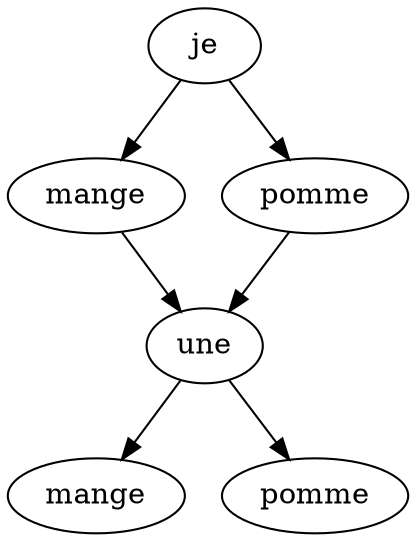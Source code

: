 digraph {
	140552210179352 [label=je]
	140552187894024 [label=mange]
	140552187892568 [label=pomme]
	140552187892680 [label=une]
	140552190447968 [label=mange]
	140552190448136 [label=pomme]
	140552210179352 -> 140552187894024 [constaint=false]
	140552187894024 -> 140552187892680 [constaint=false]
	140552187892680 -> 140552190447968 [constaint=false]
	140552187892680 -> 140552190448136 [constaint=false]
	140552210179352 -> 140552187892568 [constaint=false]
	140552187892568 -> 140552187892680 [constaint=false]
}
